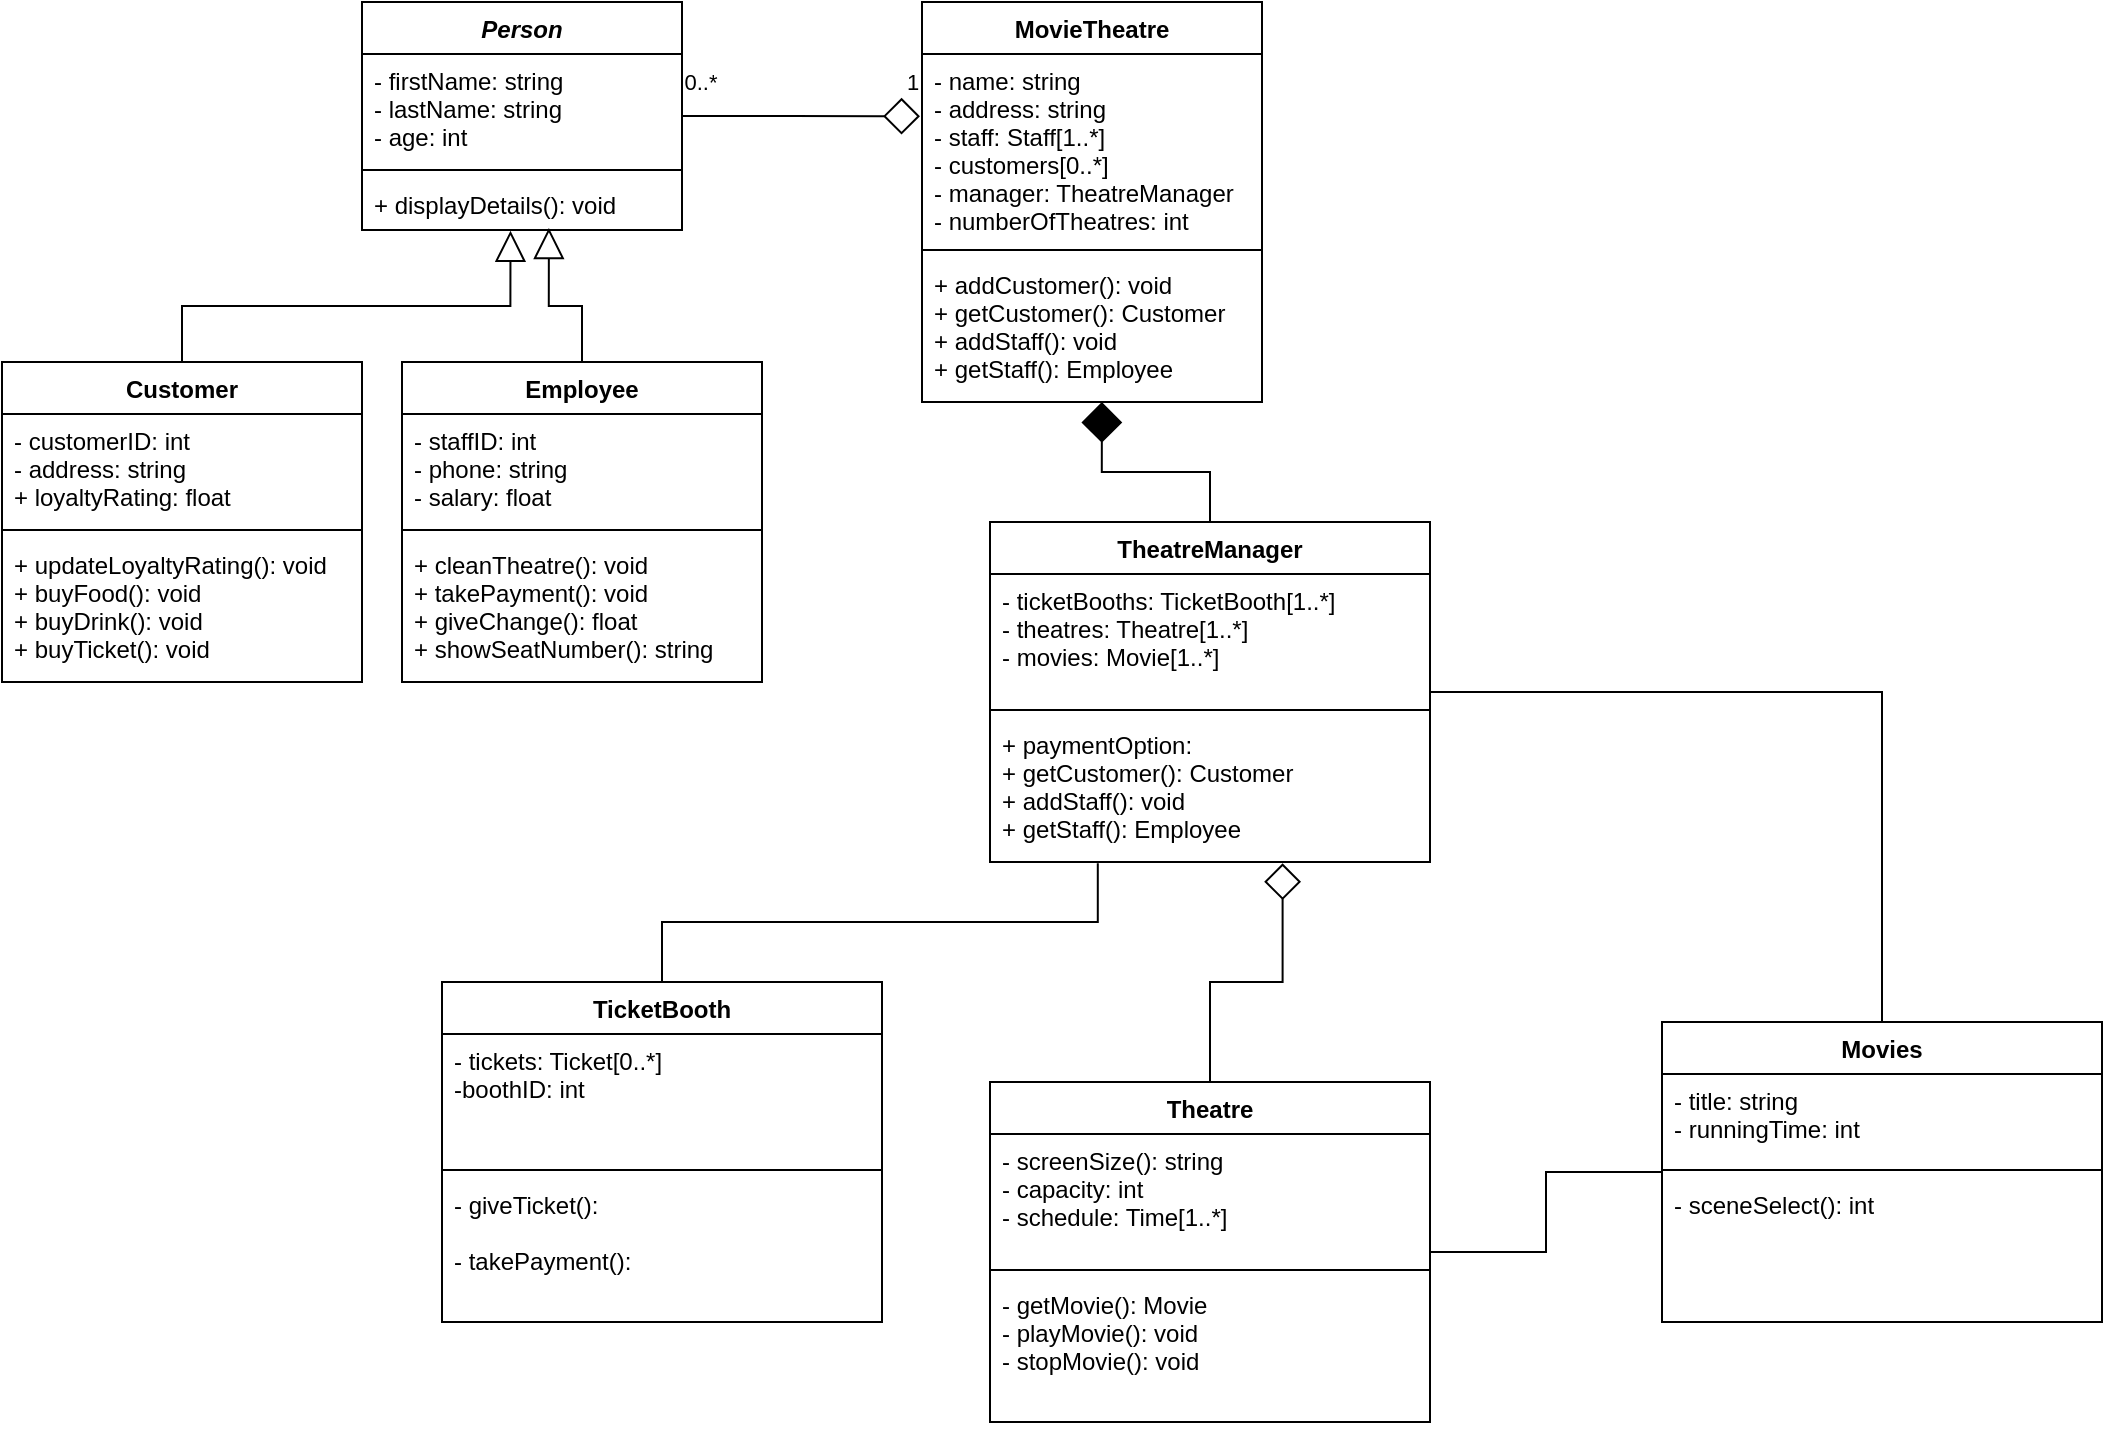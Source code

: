 <mxfile version="13.9.7" type="github">
  <diagram id="C5RBs43oDa-KdzZeNtuy" name="Page-1">
    <mxGraphModel dx="2500" dy="898" grid="1" gridSize="10" guides="1" tooltips="1" connect="1" arrows="1" fold="1" page="1" pageScale="1" pageWidth="827" pageHeight="1169" math="0" shadow="0">
      <root>
        <mxCell id="WIyWlLk6GJQsqaUBKTNV-0" />
        <mxCell id="WIyWlLk6GJQsqaUBKTNV-1" parent="WIyWlLk6GJQsqaUBKTNV-0" />
        <mxCell id="PZnZLYRX3Kic9TIcQ0ql-19" style="edgeStyle=orthogonalEdgeStyle;rounded=0;orthogonalLoop=1;jettySize=auto;html=1;exitX=1;exitY=0.5;exitDx=0;exitDy=0;entryX=-0.006;entryY=0.331;entryDx=0;entryDy=0;entryPerimeter=0;startSize=10;endArrow=diamond;endFill=0;endSize=16;" edge="1" parent="WIyWlLk6GJQsqaUBKTNV-1" source="PZnZLYRX3Kic9TIcQ0ql-0" target="PZnZLYRX3Kic9TIcQ0ql-16">
          <mxGeometry relative="1" as="geometry" />
        </mxCell>
        <mxCell id="PZnZLYRX3Kic9TIcQ0ql-20" value="0..*" style="edgeLabel;html=1;align=center;verticalAlign=middle;resizable=0;points=[];" vertex="1" connectable="0" parent="PZnZLYRX3Kic9TIcQ0ql-19">
          <mxGeometry x="-0.851" y="-1" relative="1" as="geometry">
            <mxPoint y="-18" as="offset" />
          </mxGeometry>
        </mxCell>
        <mxCell id="PZnZLYRX3Kic9TIcQ0ql-21" value="1" style="edgeLabel;html=1;align=center;verticalAlign=middle;resizable=0;points=[];" vertex="1" connectable="0" parent="PZnZLYRX3Kic9TIcQ0ql-19">
          <mxGeometry x="0.858" y="-1" relative="1" as="geometry">
            <mxPoint x="3.94" y="-18.12" as="offset" />
          </mxGeometry>
        </mxCell>
        <mxCell id="PZnZLYRX3Kic9TIcQ0ql-0" value="Person" style="swimlane;fontStyle=3;align=center;verticalAlign=top;childLayout=stackLayout;horizontal=1;startSize=26;horizontalStack=0;resizeParent=1;resizeParentMax=0;resizeLast=0;collapsible=1;marginBottom=0;" vertex="1" parent="WIyWlLk6GJQsqaUBKTNV-1">
          <mxGeometry x="100" y="30" width="160" height="114" as="geometry" />
        </mxCell>
        <mxCell id="PZnZLYRX3Kic9TIcQ0ql-1" value="- firstName: string&#xa;- lastName: string&#xa;- age: int&#xa;" style="text;strokeColor=none;fillColor=none;align=left;verticalAlign=top;spacingLeft=4;spacingRight=4;overflow=hidden;rotatable=0;points=[[0,0.5],[1,0.5]];portConstraint=eastwest;" vertex="1" parent="PZnZLYRX3Kic9TIcQ0ql-0">
          <mxGeometry y="26" width="160" height="54" as="geometry" />
        </mxCell>
        <mxCell id="PZnZLYRX3Kic9TIcQ0ql-2" value="" style="line;strokeWidth=1;fillColor=none;align=left;verticalAlign=middle;spacingTop=-1;spacingLeft=3;spacingRight=3;rotatable=0;labelPosition=right;points=[];portConstraint=eastwest;" vertex="1" parent="PZnZLYRX3Kic9TIcQ0ql-0">
          <mxGeometry y="80" width="160" height="8" as="geometry" />
        </mxCell>
        <mxCell id="PZnZLYRX3Kic9TIcQ0ql-3" value="+ displayDetails(): void" style="text;strokeColor=none;fillColor=none;align=left;verticalAlign=top;spacingLeft=4;spacingRight=4;overflow=hidden;rotatable=0;points=[[0,0.5],[1,0.5]];portConstraint=eastwest;" vertex="1" parent="PZnZLYRX3Kic9TIcQ0ql-0">
          <mxGeometry y="88" width="160" height="26" as="geometry" />
        </mxCell>
        <mxCell id="PZnZLYRX3Kic9TIcQ0ql-12" style="edgeStyle=orthogonalEdgeStyle;rounded=0;orthogonalLoop=1;jettySize=auto;html=1;exitX=0.5;exitY=0;exitDx=0;exitDy=0;entryX=0.464;entryY=1.013;entryDx=0;entryDy=0;entryPerimeter=0;endArrow=block;endFill=0;startSize=10;endSize=13;" edge="1" parent="WIyWlLk6GJQsqaUBKTNV-1" source="PZnZLYRX3Kic9TIcQ0ql-4" target="PZnZLYRX3Kic9TIcQ0ql-3">
          <mxGeometry relative="1" as="geometry" />
        </mxCell>
        <mxCell id="PZnZLYRX3Kic9TIcQ0ql-4" value="Customer" style="swimlane;fontStyle=1;align=center;verticalAlign=top;childLayout=stackLayout;horizontal=1;startSize=26;horizontalStack=0;resizeParent=1;resizeParentMax=0;resizeLast=0;collapsible=1;marginBottom=0;" vertex="1" parent="WIyWlLk6GJQsqaUBKTNV-1">
          <mxGeometry x="-80" y="210" width="180" height="160" as="geometry" />
        </mxCell>
        <mxCell id="PZnZLYRX3Kic9TIcQ0ql-5" value="- customerID: int&#xa;- address: string&#xa;+ loyaltyRating: float&#xa;" style="text;strokeColor=none;fillColor=none;align=left;verticalAlign=top;spacingLeft=4;spacingRight=4;overflow=hidden;rotatable=0;points=[[0,0.5],[1,0.5]];portConstraint=eastwest;" vertex="1" parent="PZnZLYRX3Kic9TIcQ0ql-4">
          <mxGeometry y="26" width="180" height="54" as="geometry" />
        </mxCell>
        <mxCell id="PZnZLYRX3Kic9TIcQ0ql-6" value="" style="line;strokeWidth=1;fillColor=none;align=left;verticalAlign=middle;spacingTop=-1;spacingLeft=3;spacingRight=3;rotatable=0;labelPosition=right;points=[];portConstraint=eastwest;" vertex="1" parent="PZnZLYRX3Kic9TIcQ0ql-4">
          <mxGeometry y="80" width="180" height="8" as="geometry" />
        </mxCell>
        <mxCell id="PZnZLYRX3Kic9TIcQ0ql-7" value="+ updateLoyaltyRating(): void&#xa;+ buyFood(): void&#xa;+ buyDrink(): void&#xa;+ buyTicket(): void&#xa;" style="text;strokeColor=none;fillColor=none;align=left;verticalAlign=top;spacingLeft=4;spacingRight=4;overflow=hidden;rotatable=0;points=[[0,0.5],[1,0.5]];portConstraint=eastwest;" vertex="1" parent="PZnZLYRX3Kic9TIcQ0ql-4">
          <mxGeometry y="88" width="180" height="72" as="geometry" />
        </mxCell>
        <mxCell id="PZnZLYRX3Kic9TIcQ0ql-14" style="edgeStyle=orthogonalEdgeStyle;rounded=0;orthogonalLoop=1;jettySize=auto;html=1;exitX=0.5;exitY=0;exitDx=0;exitDy=0;entryX=0.584;entryY=0.96;entryDx=0;entryDy=0;entryPerimeter=0;endArrow=block;endFill=0;startSize=10;endSize=13;" edge="1" parent="WIyWlLk6GJQsqaUBKTNV-1" source="PZnZLYRX3Kic9TIcQ0ql-8" target="PZnZLYRX3Kic9TIcQ0ql-3">
          <mxGeometry relative="1" as="geometry" />
        </mxCell>
        <mxCell id="PZnZLYRX3Kic9TIcQ0ql-8" value="Employee" style="swimlane;fontStyle=1;align=center;verticalAlign=top;childLayout=stackLayout;horizontal=1;startSize=26;horizontalStack=0;resizeParent=1;resizeParentMax=0;resizeLast=0;collapsible=1;marginBottom=0;" vertex="1" parent="WIyWlLk6GJQsqaUBKTNV-1">
          <mxGeometry x="120" y="210" width="180" height="160" as="geometry" />
        </mxCell>
        <mxCell id="PZnZLYRX3Kic9TIcQ0ql-9" value="- staffID: int&#xa;- phone: string&#xa;- salary: float&#xa;" style="text;strokeColor=none;fillColor=none;align=left;verticalAlign=top;spacingLeft=4;spacingRight=4;overflow=hidden;rotatable=0;points=[[0,0.5],[1,0.5]];portConstraint=eastwest;" vertex="1" parent="PZnZLYRX3Kic9TIcQ0ql-8">
          <mxGeometry y="26" width="180" height="54" as="geometry" />
        </mxCell>
        <mxCell id="PZnZLYRX3Kic9TIcQ0ql-10" value="" style="line;strokeWidth=1;fillColor=none;align=left;verticalAlign=middle;spacingTop=-1;spacingLeft=3;spacingRight=3;rotatable=0;labelPosition=right;points=[];portConstraint=eastwest;" vertex="1" parent="PZnZLYRX3Kic9TIcQ0ql-8">
          <mxGeometry y="80" width="180" height="8" as="geometry" />
        </mxCell>
        <mxCell id="PZnZLYRX3Kic9TIcQ0ql-11" value="+ cleanTheatre(): void&#xa;+ takePayment(): void&#xa;+ giveChange(): float&#xa;+ showSeatNumber(): string &#xa;" style="text;strokeColor=none;fillColor=none;align=left;verticalAlign=top;spacingLeft=4;spacingRight=4;overflow=hidden;rotatable=0;points=[[0,0.5],[1,0.5]];portConstraint=eastwest;" vertex="1" parent="PZnZLYRX3Kic9TIcQ0ql-8">
          <mxGeometry y="88" width="180" height="72" as="geometry" />
        </mxCell>
        <mxCell id="PZnZLYRX3Kic9TIcQ0ql-15" value="MovieTheatre" style="swimlane;fontStyle=1;align=center;verticalAlign=top;childLayout=stackLayout;horizontal=1;startSize=26;horizontalStack=0;resizeParent=1;resizeParentMax=0;resizeLast=0;collapsible=1;marginBottom=0;" vertex="1" parent="WIyWlLk6GJQsqaUBKTNV-1">
          <mxGeometry x="380" y="30" width="170" height="200" as="geometry" />
        </mxCell>
        <mxCell id="PZnZLYRX3Kic9TIcQ0ql-16" value="- name: string&#xa;- address: string&#xa;- staff: Staff[1..*]&#xa;- customers[0..*]&#xa;- manager: TheatreManager&#xa;- numberOfTheatres: int&#xa;&#xa;&#xa;" style="text;strokeColor=none;fillColor=none;align=left;verticalAlign=top;spacingLeft=4;spacingRight=4;overflow=hidden;rotatable=0;points=[[0,0.5],[1,0.5]];portConstraint=eastwest;" vertex="1" parent="PZnZLYRX3Kic9TIcQ0ql-15">
          <mxGeometry y="26" width="170" height="94" as="geometry" />
        </mxCell>
        <mxCell id="PZnZLYRX3Kic9TIcQ0ql-17" value="" style="line;strokeWidth=1;fillColor=none;align=left;verticalAlign=middle;spacingTop=-1;spacingLeft=3;spacingRight=3;rotatable=0;labelPosition=right;points=[];portConstraint=eastwest;" vertex="1" parent="PZnZLYRX3Kic9TIcQ0ql-15">
          <mxGeometry y="120" width="170" height="8" as="geometry" />
        </mxCell>
        <mxCell id="PZnZLYRX3Kic9TIcQ0ql-18" value="+ addCustomer(): void&#xa;+ getCustomer(): Customer&#xa;+ addStaff(): void&#xa;+ getStaff(): Employee&#xa;" style="text;strokeColor=none;fillColor=none;align=left;verticalAlign=top;spacingLeft=4;spacingRight=4;overflow=hidden;rotatable=0;points=[[0,0.5],[1,0.5]];portConstraint=eastwest;" vertex="1" parent="PZnZLYRX3Kic9TIcQ0ql-15">
          <mxGeometry y="128" width="170" height="72" as="geometry" />
        </mxCell>
        <mxCell id="PZnZLYRX3Kic9TIcQ0ql-39" style="edgeStyle=orthogonalEdgeStyle;rounded=0;orthogonalLoop=1;jettySize=auto;html=1;exitX=0.5;exitY=0;exitDx=0;exitDy=0;entryX=0.529;entryY=1;entryDx=0;entryDy=0;entryPerimeter=0;startSize=10;endArrow=diamond;endFill=1;endSize=18;" edge="1" parent="WIyWlLk6GJQsqaUBKTNV-1" source="PZnZLYRX3Kic9TIcQ0ql-22" target="PZnZLYRX3Kic9TIcQ0ql-18">
          <mxGeometry relative="1" as="geometry" />
        </mxCell>
        <mxCell id="PZnZLYRX3Kic9TIcQ0ql-22" value="TheatreManager" style="swimlane;fontStyle=1;align=center;verticalAlign=top;childLayout=stackLayout;horizontal=1;startSize=26;horizontalStack=0;resizeParent=1;resizeParentMax=0;resizeLast=0;collapsible=1;marginBottom=0;" vertex="1" parent="WIyWlLk6GJQsqaUBKTNV-1">
          <mxGeometry x="414" y="290" width="220" height="170" as="geometry" />
        </mxCell>
        <mxCell id="PZnZLYRX3Kic9TIcQ0ql-23" value="- ticketBooths: TicketBooth[1..*]&#xa;- theatres: Theatre[1..*]&#xa;- movies: Movie[1..*]&#xa;" style="text;strokeColor=none;fillColor=none;align=left;verticalAlign=top;spacingLeft=4;spacingRight=4;overflow=hidden;rotatable=0;points=[[0,0.5],[1,0.5]];portConstraint=eastwest;" vertex="1" parent="PZnZLYRX3Kic9TIcQ0ql-22">
          <mxGeometry y="26" width="220" height="64" as="geometry" />
        </mxCell>
        <mxCell id="PZnZLYRX3Kic9TIcQ0ql-24" value="" style="line;strokeWidth=1;fillColor=none;align=left;verticalAlign=middle;spacingTop=-1;spacingLeft=3;spacingRight=3;rotatable=0;labelPosition=right;points=[];portConstraint=eastwest;" vertex="1" parent="PZnZLYRX3Kic9TIcQ0ql-22">
          <mxGeometry y="90" width="220" height="8" as="geometry" />
        </mxCell>
        <mxCell id="PZnZLYRX3Kic9TIcQ0ql-25" value="+ paymentOption: &#xa;+ getCustomer(): Customer&#xa;+ addStaff(): void&#xa;+ getStaff(): Employee&#xa;" style="text;strokeColor=none;fillColor=none;align=left;verticalAlign=top;spacingLeft=4;spacingRight=4;overflow=hidden;rotatable=0;points=[[0,0.5],[1,0.5]];portConstraint=eastwest;" vertex="1" parent="PZnZLYRX3Kic9TIcQ0ql-22">
          <mxGeometry y="98" width="220" height="72" as="geometry" />
        </mxCell>
        <mxCell id="PZnZLYRX3Kic9TIcQ0ql-40" style="edgeStyle=orthogonalEdgeStyle;rounded=0;orthogonalLoop=1;jettySize=auto;html=1;exitX=0.5;exitY=0;exitDx=0;exitDy=0;entryX=0.245;entryY=1.009;entryDx=0;entryDy=0;entryPerimeter=0;startSize=10;endArrow=none;endFill=0;endSize=16;" edge="1" parent="WIyWlLk6GJQsqaUBKTNV-1" source="PZnZLYRX3Kic9TIcQ0ql-26" target="PZnZLYRX3Kic9TIcQ0ql-25">
          <mxGeometry relative="1" as="geometry" />
        </mxCell>
        <mxCell id="PZnZLYRX3Kic9TIcQ0ql-26" value="TicketBooth" style="swimlane;fontStyle=1;align=center;verticalAlign=top;childLayout=stackLayout;horizontal=1;startSize=26;horizontalStack=0;resizeParent=1;resizeParentMax=0;resizeLast=0;collapsible=1;marginBottom=0;" vertex="1" parent="WIyWlLk6GJQsqaUBKTNV-1">
          <mxGeometry x="140" y="520" width="220" height="170" as="geometry" />
        </mxCell>
        <mxCell id="PZnZLYRX3Kic9TIcQ0ql-27" value="- tickets: Ticket[0..*]&#xa;-boothID: int&#xa;" style="text;strokeColor=none;fillColor=none;align=left;verticalAlign=top;spacingLeft=4;spacingRight=4;overflow=hidden;rotatable=0;points=[[0,0.5],[1,0.5]];portConstraint=eastwest;" vertex="1" parent="PZnZLYRX3Kic9TIcQ0ql-26">
          <mxGeometry y="26" width="220" height="64" as="geometry" />
        </mxCell>
        <mxCell id="PZnZLYRX3Kic9TIcQ0ql-28" value="" style="line;strokeWidth=1;fillColor=none;align=left;verticalAlign=middle;spacingTop=-1;spacingLeft=3;spacingRight=3;rotatable=0;labelPosition=right;points=[];portConstraint=eastwest;" vertex="1" parent="PZnZLYRX3Kic9TIcQ0ql-26">
          <mxGeometry y="90" width="220" height="8" as="geometry" />
        </mxCell>
        <mxCell id="PZnZLYRX3Kic9TIcQ0ql-29" value="- giveTicket(): &#xa;&#xa;- takePayment():&#xa;" style="text;strokeColor=none;fillColor=none;align=left;verticalAlign=top;spacingLeft=4;spacingRight=4;overflow=hidden;rotatable=0;points=[[0,0.5],[1,0.5]];portConstraint=eastwest;" vertex="1" parent="PZnZLYRX3Kic9TIcQ0ql-26">
          <mxGeometry y="98" width="220" height="72" as="geometry" />
        </mxCell>
        <mxCell id="PZnZLYRX3Kic9TIcQ0ql-38" style="edgeStyle=orthogonalEdgeStyle;rounded=0;orthogonalLoop=1;jettySize=auto;html=1;exitX=0.5;exitY=0;exitDx=0;exitDy=0;entryX=0.665;entryY=1.009;entryDx=0;entryDy=0;entryPerimeter=0;startSize=10;endArrow=diamond;endFill=0;endSize=16;" edge="1" parent="WIyWlLk6GJQsqaUBKTNV-1" source="PZnZLYRX3Kic9TIcQ0ql-34" target="PZnZLYRX3Kic9TIcQ0ql-25">
          <mxGeometry relative="1" as="geometry" />
        </mxCell>
        <mxCell id="PZnZLYRX3Kic9TIcQ0ql-34" value="Theatre" style="swimlane;fontStyle=1;align=center;verticalAlign=top;childLayout=stackLayout;horizontal=1;startSize=26;horizontalStack=0;resizeParent=1;resizeParentMax=0;resizeLast=0;collapsible=1;marginBottom=0;" vertex="1" parent="WIyWlLk6GJQsqaUBKTNV-1">
          <mxGeometry x="414" y="570" width="220" height="170" as="geometry" />
        </mxCell>
        <mxCell id="PZnZLYRX3Kic9TIcQ0ql-35" value="- screenSize(): string&#xa;- capacity: int&#xa;- schedule: Time[1..*]" style="text;strokeColor=none;fillColor=none;align=left;verticalAlign=top;spacingLeft=4;spacingRight=4;overflow=hidden;rotatable=0;points=[[0,0.5],[1,0.5]];portConstraint=eastwest;" vertex="1" parent="PZnZLYRX3Kic9TIcQ0ql-34">
          <mxGeometry y="26" width="220" height="64" as="geometry" />
        </mxCell>
        <mxCell id="PZnZLYRX3Kic9TIcQ0ql-36" value="" style="line;strokeWidth=1;fillColor=none;align=left;verticalAlign=middle;spacingTop=-1;spacingLeft=3;spacingRight=3;rotatable=0;labelPosition=right;points=[];portConstraint=eastwest;" vertex="1" parent="PZnZLYRX3Kic9TIcQ0ql-34">
          <mxGeometry y="90" width="220" height="8" as="geometry" />
        </mxCell>
        <mxCell id="PZnZLYRX3Kic9TIcQ0ql-37" value="- getMovie(): Movie&#xa;- playMovie(): void&#xa;- stopMovie(): void&#xa;" style="text;strokeColor=none;fillColor=none;align=left;verticalAlign=top;spacingLeft=4;spacingRight=4;overflow=hidden;rotatable=0;points=[[0,0.5],[1,0.5]];portConstraint=eastwest;" vertex="1" parent="PZnZLYRX3Kic9TIcQ0ql-34">
          <mxGeometry y="98" width="220" height="72" as="geometry" />
        </mxCell>
        <mxCell id="PZnZLYRX3Kic9TIcQ0ql-45" style="edgeStyle=orthogonalEdgeStyle;rounded=0;orthogonalLoop=1;jettySize=auto;html=1;exitX=0.5;exitY=0;exitDx=0;exitDy=0;entryX=1;entryY=0.5;entryDx=0;entryDy=0;startSize=10;endArrow=none;endFill=0;endSize=16;" edge="1" parent="WIyWlLk6GJQsqaUBKTNV-1" source="PZnZLYRX3Kic9TIcQ0ql-41" target="PZnZLYRX3Kic9TIcQ0ql-22">
          <mxGeometry relative="1" as="geometry" />
        </mxCell>
        <mxCell id="PZnZLYRX3Kic9TIcQ0ql-46" style="edgeStyle=orthogonalEdgeStyle;rounded=0;orthogonalLoop=1;jettySize=auto;html=1;exitX=0;exitY=0.5;exitDx=0;exitDy=0;entryX=1;entryY=0.5;entryDx=0;entryDy=0;startSize=10;endArrow=none;endFill=0;endSize=16;" edge="1" parent="WIyWlLk6GJQsqaUBKTNV-1" source="PZnZLYRX3Kic9TIcQ0ql-41" target="PZnZLYRX3Kic9TIcQ0ql-34">
          <mxGeometry relative="1" as="geometry" />
        </mxCell>
        <mxCell id="PZnZLYRX3Kic9TIcQ0ql-41" value="Movies" style="swimlane;fontStyle=1;align=center;verticalAlign=top;childLayout=stackLayout;horizontal=1;startSize=26;horizontalStack=0;resizeParent=1;resizeParentMax=0;resizeLast=0;collapsible=1;marginBottom=0;" vertex="1" parent="WIyWlLk6GJQsqaUBKTNV-1">
          <mxGeometry x="750" y="540" width="220" height="150" as="geometry" />
        </mxCell>
        <mxCell id="PZnZLYRX3Kic9TIcQ0ql-42" value="- title: string&#xa;- runningTime: int" style="text;strokeColor=none;fillColor=none;align=left;verticalAlign=top;spacingLeft=4;spacingRight=4;overflow=hidden;rotatable=0;points=[[0,0.5],[1,0.5]];portConstraint=eastwest;" vertex="1" parent="PZnZLYRX3Kic9TIcQ0ql-41">
          <mxGeometry y="26" width="220" height="44" as="geometry" />
        </mxCell>
        <mxCell id="PZnZLYRX3Kic9TIcQ0ql-43" value="" style="line;strokeWidth=1;fillColor=none;align=left;verticalAlign=middle;spacingTop=-1;spacingLeft=3;spacingRight=3;rotatable=0;labelPosition=right;points=[];portConstraint=eastwest;" vertex="1" parent="PZnZLYRX3Kic9TIcQ0ql-41">
          <mxGeometry y="70" width="220" height="8" as="geometry" />
        </mxCell>
        <mxCell id="PZnZLYRX3Kic9TIcQ0ql-44" value="- sceneSelect(): int" style="text;strokeColor=none;fillColor=none;align=left;verticalAlign=top;spacingLeft=4;spacingRight=4;overflow=hidden;rotatable=0;points=[[0,0.5],[1,0.5]];portConstraint=eastwest;" vertex="1" parent="PZnZLYRX3Kic9TIcQ0ql-41">
          <mxGeometry y="78" width="220" height="72" as="geometry" />
        </mxCell>
      </root>
    </mxGraphModel>
  </diagram>
</mxfile>
